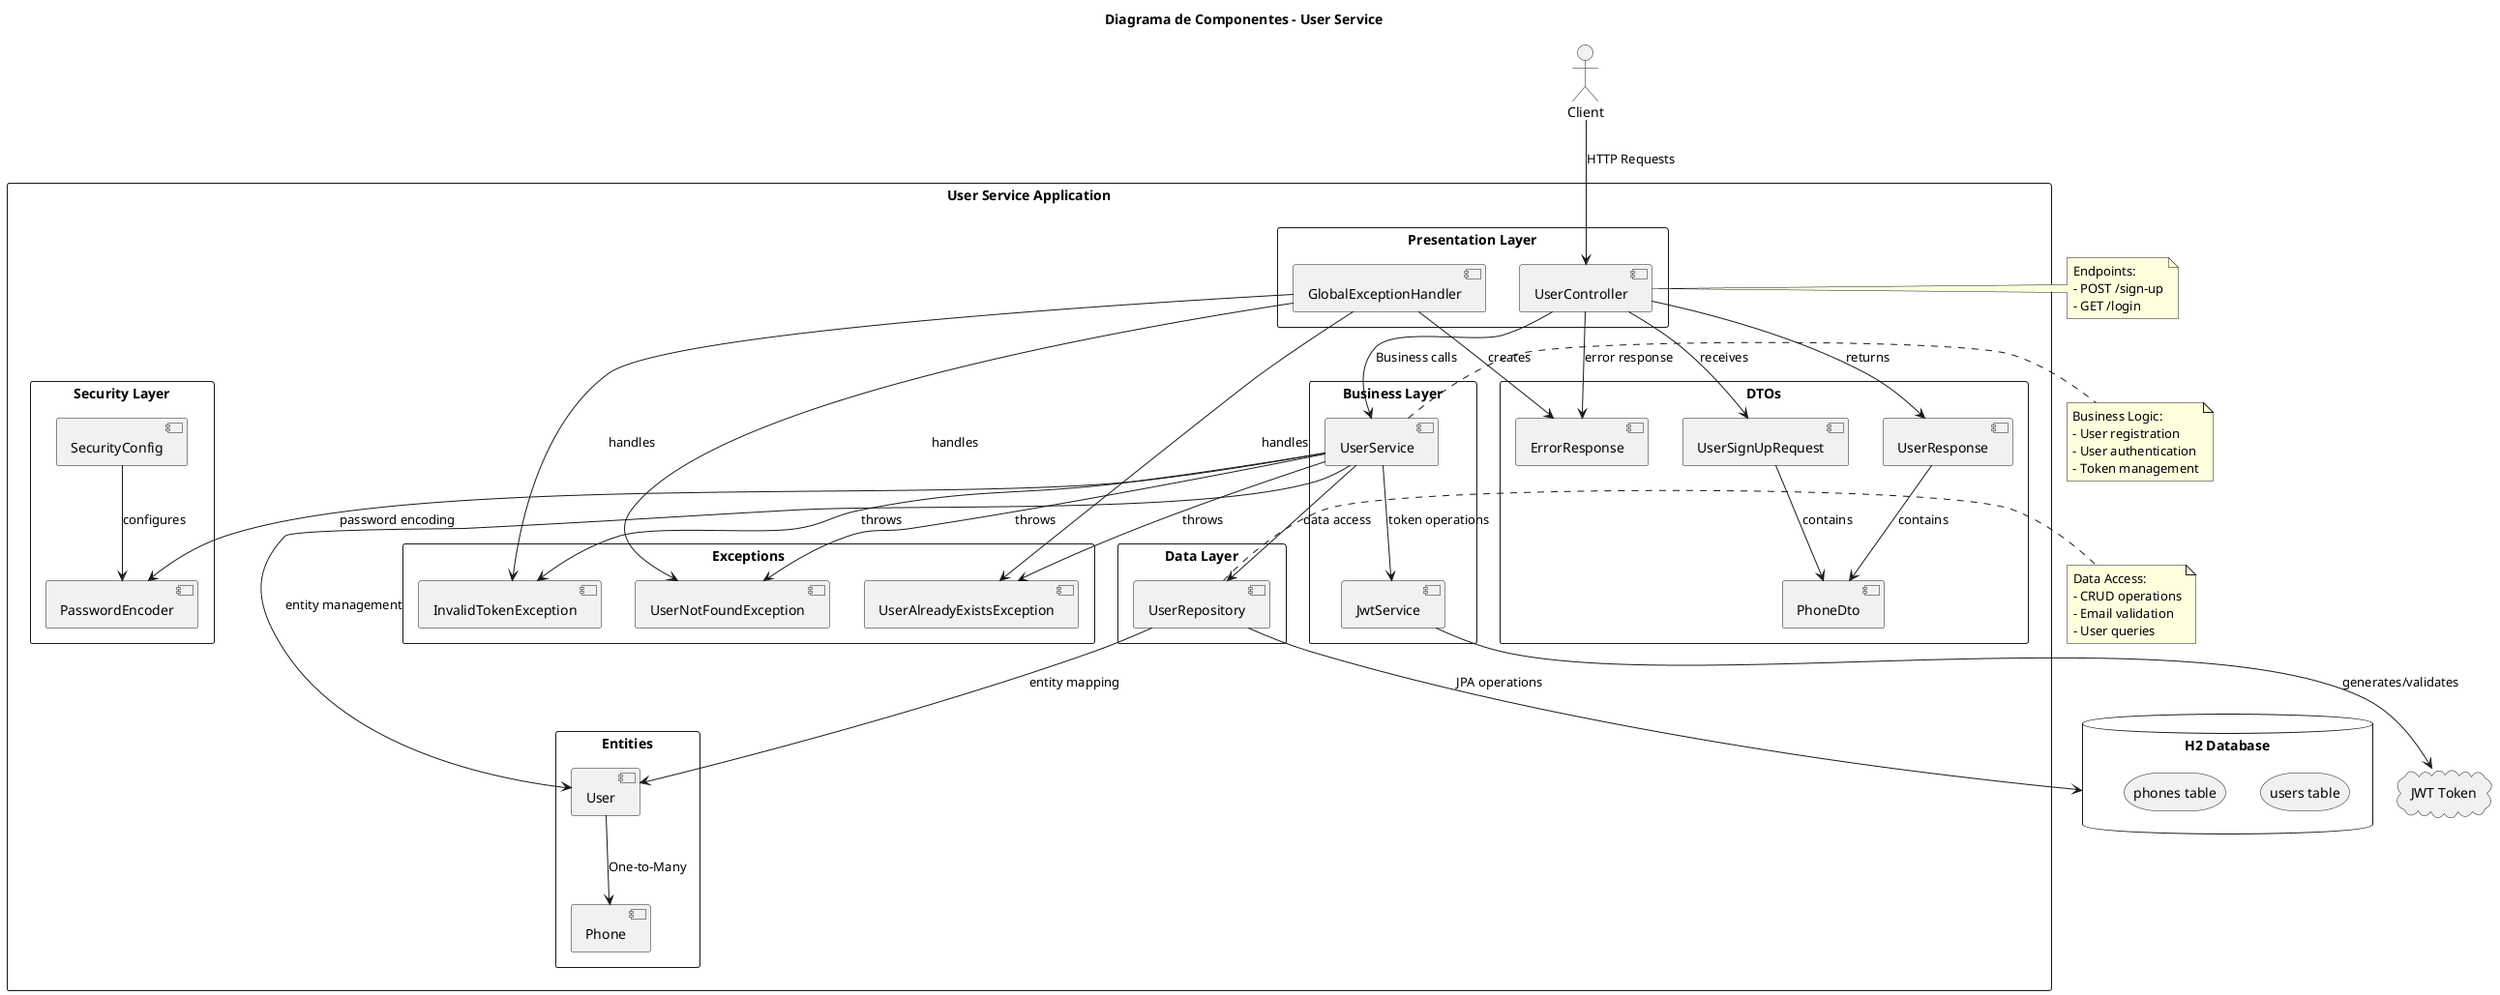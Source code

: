@startuml
title Diagrama de Componentes - User Service

rectangle "User Service Application" {

    rectangle "Presentation Layer" {
        component UserController
        component GlobalExceptionHandler
    }

    rectangle "Business Layer" {
        component UserService
        component JwtService
    }

    rectangle "Data Layer" {
        component UserRepository
    }

    rectangle "Security Layer" {
        component SecurityConfig
        component PasswordEncoder
    }

    rectangle "DTOs" {
        component UserSignUpRequest
        component UserResponse
        component ErrorResponse
        component PhoneDto
    }

    rectangle "Entities" {
        component User
        component Phone
    }

    rectangle "Exceptions" {
        component UserAlreadyExistsException
        component UserNotFoundException
        component InvalidTokenException
    }
}

database "H2 Database" {
    storage "users table"
    storage "phones table"
}

cloud "JWT Token"
actor Client

Client --> UserController : HTTP Requests
UserController --> UserService : Business calls
UserController --> UserSignUpRequest : receives
UserController --> UserResponse : returns
UserController --> ErrorResponse : error response

UserService --> UserRepository : data access
UserService --> JwtService : token operations
UserService --> PasswordEncoder : password encoding
UserService --> User : entity management
UserService --> UserAlreadyExistsException : throws
UserService --> UserNotFoundException : throws
UserService --> InvalidTokenException : throws

UserRepository --> "H2 Database" : JPA operations
UserRepository --> User : entity mapping
User --> Phone : One-to-Many

JwtService --> "JWT Token" : generates/validates

SecurityConfig --> PasswordEncoder : configures

GlobalExceptionHandler --> UserAlreadyExistsException : handles
GlobalExceptionHandler --> UserNotFoundException : handles
GlobalExceptionHandler --> InvalidTokenException : handles
GlobalExceptionHandler --> ErrorResponse : creates

UserSignUpRequest --> PhoneDto : contains
UserResponse --> PhoneDto : contains

note right of UserController
  Endpoints:
  - POST /sign-up
  - GET /login
end note

note right of UserService
  Business Logic:
  - User registration
  - User authentication
  - Token management
end note

note right of UserRepository
  Data Access:
  - CRUD operations
  - Email validation
  - User queries
end note
@enduml